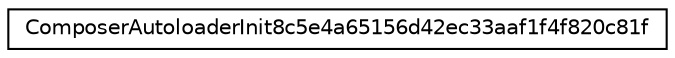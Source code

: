 digraph "Graphical Class Hierarchy"
{
  edge [fontname="Helvetica",fontsize="10",labelfontname="Helvetica",labelfontsize="10"];
  node [fontname="Helvetica",fontsize="10",shape=record];
  rankdir="LR";
  Node0 [label="ComposerAutoloaderInit8c5e4a65156d42ec33aaf1f4f820c81f",height=0.2,width=0.4,color="black", fillcolor="white", style="filled",URL="$classComposerAutoloaderInit8c5e4a65156d42ec33aaf1f4f820c81f.html"];
}
